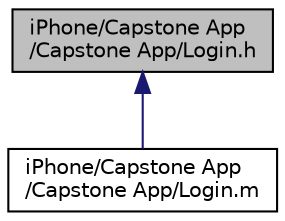 digraph "iPhone/Capstone App/Capstone App/Login.h"
{
  edge [fontname="Helvetica",fontsize="10",labelfontname="Helvetica",labelfontsize="10"];
  node [fontname="Helvetica",fontsize="10",shape=record];
  Node1 [label="iPhone/Capstone App\l/Capstone App/Login.h",height=0.2,width=0.4,color="black", fillcolor="grey75", style="filled" fontcolor="black"];
  Node1 -> Node2 [dir="back",color="midnightblue",fontsize="10",style="solid",fontname="Helvetica"];
  Node2 [label="iPhone/Capstone App\l/Capstone App/Login.m",height=0.2,width=0.4,color="black", fillcolor="white", style="filled",URL="$_login_8m.html"];
}
